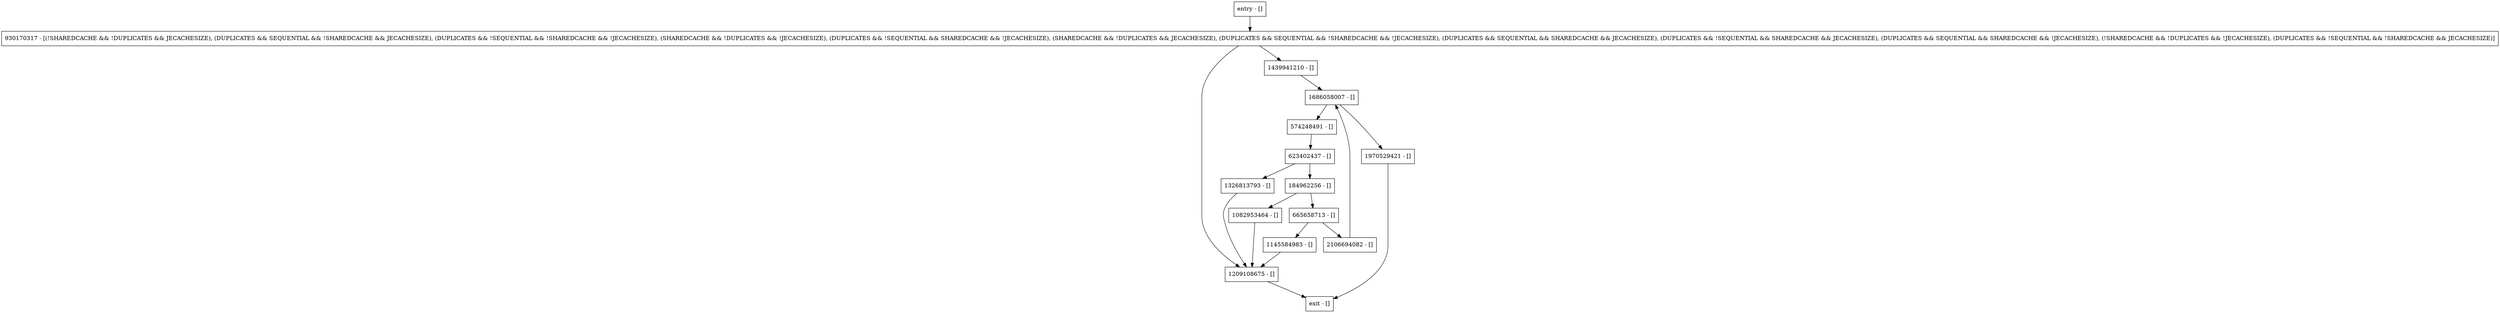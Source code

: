 digraph waitForEvent {
node [shape=record];
1209108675 [label="1209108675 - []"];
2106694082 [label="2106694082 - []"];
623402437 [label="623402437 - []"];
1439941210 [label="1439941210 - []"];
1326813793 [label="1326813793 - []"];
1145584983 [label="1145584983 - []"];
574248491 [label="574248491 - []"];
entry [label="entry - []"];
exit [label="exit - []"];
665658713 [label="665658713 - []"];
1082953464 [label="1082953464 - []"];
184962256 [label="184962256 - []"];
1686058007 [label="1686058007 - []"];
930170317 [label="930170317 - [(!SHAREDCACHE && !DUPLICATES && JECACHESIZE), (DUPLICATES && SEQUENTIAL && !SHAREDCACHE && JECACHESIZE), (DUPLICATES && !SEQUENTIAL && !SHAREDCACHE && !JECACHESIZE), (SHAREDCACHE && !DUPLICATES && !JECACHESIZE), (DUPLICATES && !SEQUENTIAL && SHAREDCACHE && !JECACHESIZE), (SHAREDCACHE && !DUPLICATES && JECACHESIZE), (DUPLICATES && SEQUENTIAL && !SHAREDCACHE && !JECACHESIZE), (DUPLICATES && SEQUENTIAL && SHAREDCACHE && JECACHESIZE), (DUPLICATES && !SEQUENTIAL && SHAREDCACHE && JECACHESIZE), (DUPLICATES && SEQUENTIAL && SHAREDCACHE && !JECACHESIZE), (!SHAREDCACHE && !DUPLICATES && !JECACHESIZE), (DUPLICATES && !SEQUENTIAL && !SHAREDCACHE && JECACHESIZE)]"];
1970529421 [label="1970529421 - []"];
entry;
exit;
1209108675 -> exit;
2106694082 -> 1686058007;
623402437 -> 1326813793;
623402437 -> 184962256;
1439941210 -> 1686058007;
1326813793 -> 1209108675;
1145584983 -> 1209108675;
574248491 -> 623402437;
entry -> 930170317;
665658713 -> 2106694082;
665658713 -> 1145584983;
1082953464 -> 1209108675;
184962256 -> 665658713;
184962256 -> 1082953464;
1686058007 -> 574248491;
1686058007 -> 1970529421;
930170317 -> 1209108675;
930170317 -> 1439941210;
1970529421 -> exit;
}
